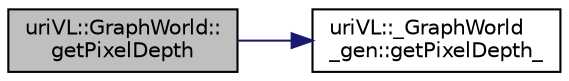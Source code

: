 digraph "uriVL::GraphWorld::getPixelDepth"
{
  edge [fontname="Helvetica",fontsize="10",labelfontname="Helvetica",labelfontsize="10"];
  node [fontname="Helvetica",fontsize="10",shape=record];
  rankdir="LR";
  Node1 [label="uriVL::GraphWorld::\lgetPixelDepth",height=0.2,width=0.4,color="black", fillcolor="grey75", style="filled", fontcolor="black"];
  Node1 -> Node2 [color="midnightblue",fontsize="10",style="solid",fontname="Helvetica"];
  Node2 [label="uriVL::_GraphWorld\l_gen::getPixelDepth_",height=0.2,width=0.4,color="black", fillcolor="white", style="filled",URL="$classuriVL_1_1__GraphWorld__gen.html#ac574e28e696dc4759167fadcad7b0b46",tooltip="Returns the number of bits per pixel (pixel depth) "];
}
